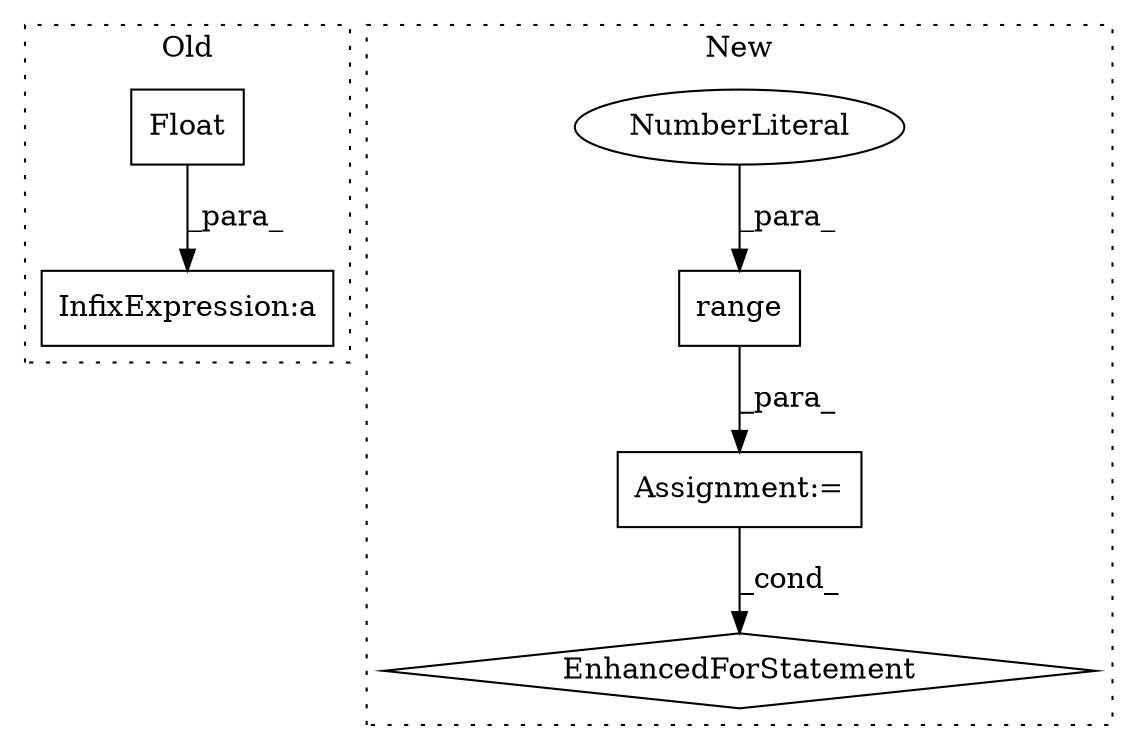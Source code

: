 digraph G {
subgraph cluster0 {
1 [label="Float" a="32" s="7101,7108" l="6,1" shape="box"];
6 [label="InfixExpression:a" a="27" s="7109" l="3" shape="box"];
label = "Old";
style="dotted";
}
subgraph cluster1 {
2 [label="range" a="32" s="7318,7340" l="6,1" shape="box"];
3 [label="Assignment:=" a="7" s="7257,7341" l="53,2" shape="box"];
4 [label="EnhancedForStatement" a="70" s="7257,7341" l="53,2" shape="diamond"];
5 [label="NumberLiteral" a="34" s="7324" l="1" shape="ellipse"];
label = "New";
style="dotted";
}
1 -> 6 [label="_para_"];
2 -> 3 [label="_para_"];
3 -> 4 [label="_cond_"];
5 -> 2 [label="_para_"];
}
